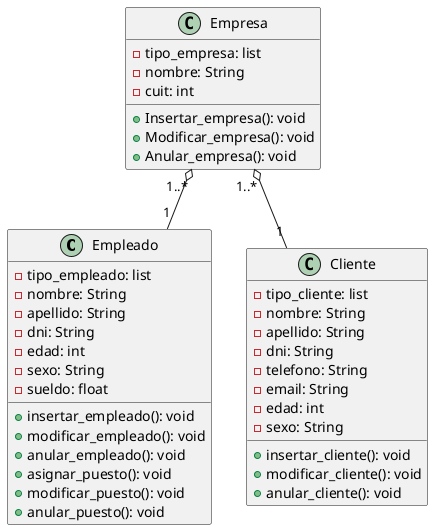 @startuml

  class Empleado {
    -tipo_empleado: list
    -nombre: String
    -apellido: String
    -dni: String
    -edad: int
    -sexo: String
    -sueldo: float

    +insertar_empleado(): void
    +modificar_empleado(): void
    +anular_empleado(): void
    +asignar_puesto(): void
    +modificar_puesto(): void
    +anular_puesto(): void
  }
  class Cliente {
    -tipo_cliente: list
    -nombre: String
    -apellido: String
    -dni: String
    -telefono: String
    -email: String
    -edad: int
    -sexo: String

    +insertar_cliente(): void
    +modificar_cliente(): void  
    +anular_cliente(): void
}
    class Empresa {
    -tipo_empresa: list
    -nombre: String
    -cuit: int
    +Insertar_empresa(): void
    +Modificar_empresa(): void
    +Anular_empresa(): void
    }

Empresa "1..*" o-- "1" Empleado
Empresa "1..*" o-- "1" Cliente
@enduml